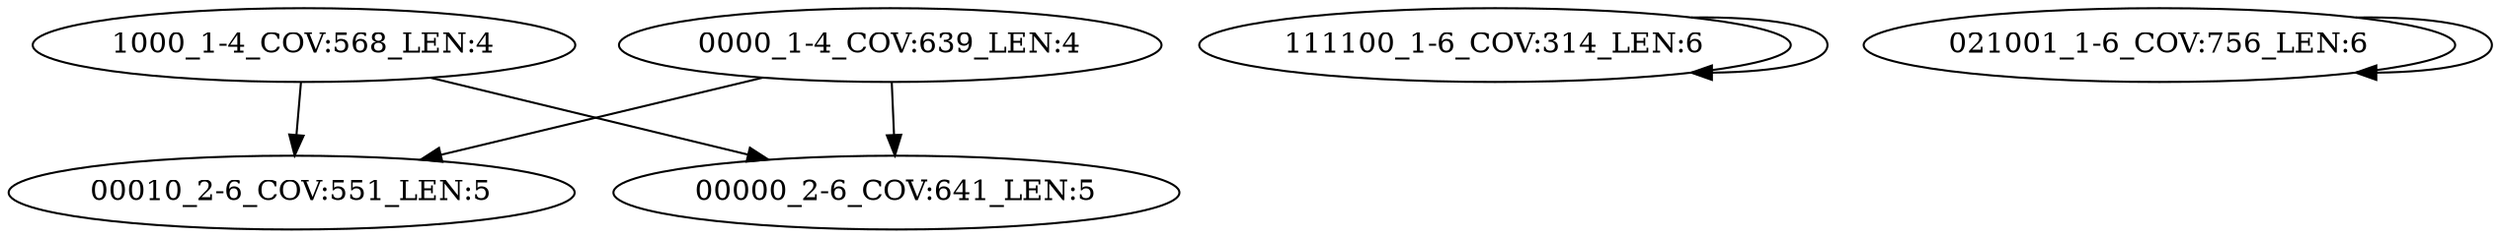 digraph G {
    "1000_1-4_COV:568_LEN:4" -> "00010_2-6_COV:551_LEN:5";
    "1000_1-4_COV:568_LEN:4" -> "00000_2-6_COV:641_LEN:5";
    "0000_1-4_COV:639_LEN:4" -> "00010_2-6_COV:551_LEN:5";
    "0000_1-4_COV:639_LEN:4" -> "00000_2-6_COV:641_LEN:5";
    "111100_1-6_COV:314_LEN:6" -> "111100_1-6_COV:314_LEN:6";
    "021001_1-6_COV:756_LEN:6" -> "021001_1-6_COV:756_LEN:6";
}
